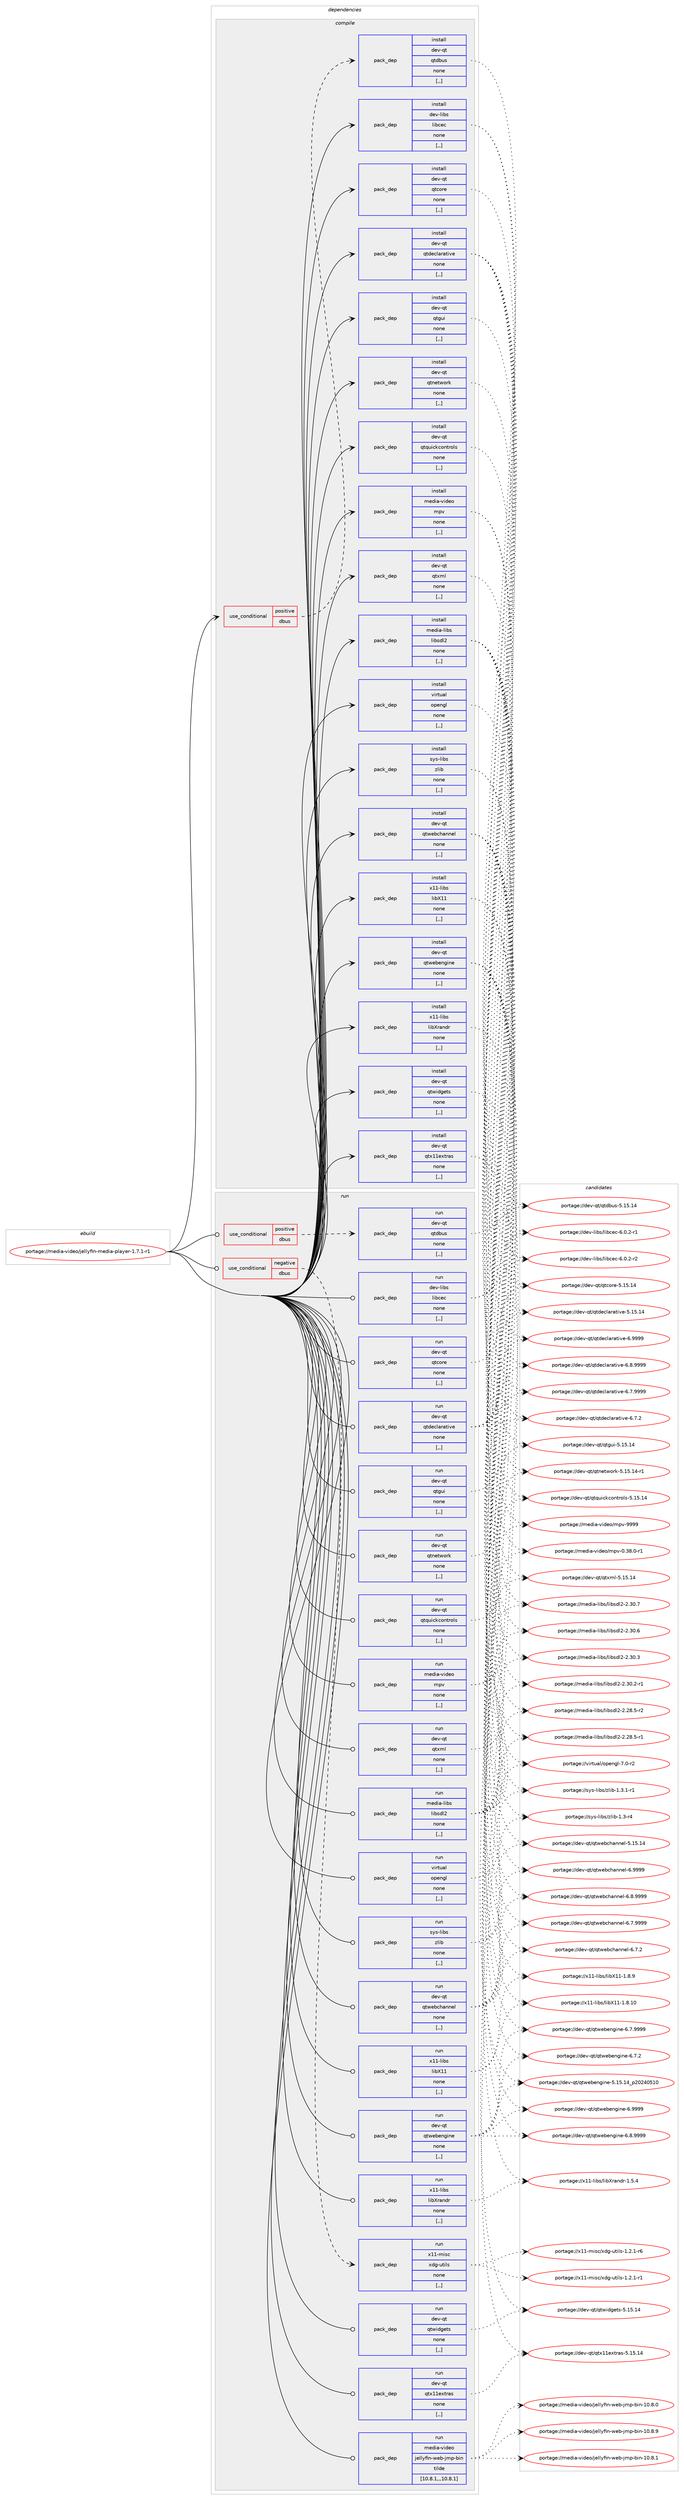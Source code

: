 digraph prolog {

# *************
# Graph options
# *************

newrank=true;
concentrate=true;
compound=true;
graph [rankdir=LR,fontname=Helvetica,fontsize=10,ranksep=1.5];#, ranksep=2.5, nodesep=0.2];
edge  [arrowhead=vee];
node  [fontname=Helvetica,fontsize=10];

# **********
# The ebuild
# **********

subgraph cluster_leftcol {
color=gray;
label=<<i>ebuild</i>>;
id [label="portage://media-video/jellyfin-media-player-1.7.1-r1", color=red, width=4, href="../media-video/jellyfin-media-player-1.7.1-r1.svg"];
}

# ****************
# The dependencies
# ****************

subgraph cluster_midcol {
color=gray;
label=<<i>dependencies</i>>;
subgraph cluster_compile {
fillcolor="#eeeeee";
style=filled;
label=<<i>compile</i>>;
subgraph cond218403 {
dependency840970 [label=<<TABLE BORDER="0" CELLBORDER="1" CELLSPACING="0" CELLPADDING="4"><TR><TD ROWSPAN="3" CELLPADDING="10">use_conditional</TD></TR><TR><TD>positive</TD></TR><TR><TD>dbus</TD></TR></TABLE>>, shape=none, color=red];
subgraph pack616288 {
dependency840971 [label=<<TABLE BORDER="0" CELLBORDER="1" CELLSPACING="0" CELLPADDING="4" WIDTH="220"><TR><TD ROWSPAN="6" CELLPADDING="30">pack_dep</TD></TR><TR><TD WIDTH="110">install</TD></TR><TR><TD>dev-qt</TD></TR><TR><TD>qtdbus</TD></TR><TR><TD>none</TD></TR><TR><TD>[,,]</TD></TR></TABLE>>, shape=none, color=blue];
}
dependency840970:e -> dependency840971:w [weight=20,style="dashed",arrowhead="vee"];
}
id:e -> dependency840970:w [weight=20,style="solid",arrowhead="vee"];
subgraph pack616289 {
dependency840972 [label=<<TABLE BORDER="0" CELLBORDER="1" CELLSPACING="0" CELLPADDING="4" WIDTH="220"><TR><TD ROWSPAN="6" CELLPADDING="30">pack_dep</TD></TR><TR><TD WIDTH="110">install</TD></TR><TR><TD>dev-libs</TD></TR><TR><TD>libcec</TD></TR><TR><TD>none</TD></TR><TR><TD>[,,]</TD></TR></TABLE>>, shape=none, color=blue];
}
id:e -> dependency840972:w [weight=20,style="solid",arrowhead="vee"];
subgraph pack616290 {
dependency840973 [label=<<TABLE BORDER="0" CELLBORDER="1" CELLSPACING="0" CELLPADDING="4" WIDTH="220"><TR><TD ROWSPAN="6" CELLPADDING="30">pack_dep</TD></TR><TR><TD WIDTH="110">install</TD></TR><TR><TD>dev-qt</TD></TR><TR><TD>qtcore</TD></TR><TR><TD>none</TD></TR><TR><TD>[,,]</TD></TR></TABLE>>, shape=none, color=blue];
}
id:e -> dependency840973:w [weight=20,style="solid",arrowhead="vee"];
subgraph pack616291 {
dependency840974 [label=<<TABLE BORDER="0" CELLBORDER="1" CELLSPACING="0" CELLPADDING="4" WIDTH="220"><TR><TD ROWSPAN="6" CELLPADDING="30">pack_dep</TD></TR><TR><TD WIDTH="110">install</TD></TR><TR><TD>dev-qt</TD></TR><TR><TD>qtdeclarative</TD></TR><TR><TD>none</TD></TR><TR><TD>[,,]</TD></TR></TABLE>>, shape=none, color=blue];
}
id:e -> dependency840974:w [weight=20,style="solid",arrowhead="vee"];
subgraph pack616292 {
dependency840975 [label=<<TABLE BORDER="0" CELLBORDER="1" CELLSPACING="0" CELLPADDING="4" WIDTH="220"><TR><TD ROWSPAN="6" CELLPADDING="30">pack_dep</TD></TR><TR><TD WIDTH="110">install</TD></TR><TR><TD>dev-qt</TD></TR><TR><TD>qtgui</TD></TR><TR><TD>none</TD></TR><TR><TD>[,,]</TD></TR></TABLE>>, shape=none, color=blue];
}
id:e -> dependency840975:w [weight=20,style="solid",arrowhead="vee"];
subgraph pack616293 {
dependency840976 [label=<<TABLE BORDER="0" CELLBORDER="1" CELLSPACING="0" CELLPADDING="4" WIDTH="220"><TR><TD ROWSPAN="6" CELLPADDING="30">pack_dep</TD></TR><TR><TD WIDTH="110">install</TD></TR><TR><TD>dev-qt</TD></TR><TR><TD>qtnetwork</TD></TR><TR><TD>none</TD></TR><TR><TD>[,,]</TD></TR></TABLE>>, shape=none, color=blue];
}
id:e -> dependency840976:w [weight=20,style="solid",arrowhead="vee"];
subgraph pack616294 {
dependency840977 [label=<<TABLE BORDER="0" CELLBORDER="1" CELLSPACING="0" CELLPADDING="4" WIDTH="220"><TR><TD ROWSPAN="6" CELLPADDING="30">pack_dep</TD></TR><TR><TD WIDTH="110">install</TD></TR><TR><TD>dev-qt</TD></TR><TR><TD>qtquickcontrols</TD></TR><TR><TD>none</TD></TR><TR><TD>[,,]</TD></TR></TABLE>>, shape=none, color=blue];
}
id:e -> dependency840977:w [weight=20,style="solid",arrowhead="vee"];
subgraph pack616295 {
dependency840978 [label=<<TABLE BORDER="0" CELLBORDER="1" CELLSPACING="0" CELLPADDING="4" WIDTH="220"><TR><TD ROWSPAN="6" CELLPADDING="30">pack_dep</TD></TR><TR><TD WIDTH="110">install</TD></TR><TR><TD>dev-qt</TD></TR><TR><TD>qtwebchannel</TD></TR><TR><TD>none</TD></TR><TR><TD>[,,]</TD></TR></TABLE>>, shape=none, color=blue];
}
id:e -> dependency840978:w [weight=20,style="solid",arrowhead="vee"];
subgraph pack616296 {
dependency840979 [label=<<TABLE BORDER="0" CELLBORDER="1" CELLSPACING="0" CELLPADDING="4" WIDTH="220"><TR><TD ROWSPAN="6" CELLPADDING="30">pack_dep</TD></TR><TR><TD WIDTH="110">install</TD></TR><TR><TD>dev-qt</TD></TR><TR><TD>qtwebengine</TD></TR><TR><TD>none</TD></TR><TR><TD>[,,]</TD></TR></TABLE>>, shape=none, color=blue];
}
id:e -> dependency840979:w [weight=20,style="solid",arrowhead="vee"];
subgraph pack616297 {
dependency840980 [label=<<TABLE BORDER="0" CELLBORDER="1" CELLSPACING="0" CELLPADDING="4" WIDTH="220"><TR><TD ROWSPAN="6" CELLPADDING="30">pack_dep</TD></TR><TR><TD WIDTH="110">install</TD></TR><TR><TD>dev-qt</TD></TR><TR><TD>qtwidgets</TD></TR><TR><TD>none</TD></TR><TR><TD>[,,]</TD></TR></TABLE>>, shape=none, color=blue];
}
id:e -> dependency840980:w [weight=20,style="solid",arrowhead="vee"];
subgraph pack616298 {
dependency840981 [label=<<TABLE BORDER="0" CELLBORDER="1" CELLSPACING="0" CELLPADDING="4" WIDTH="220"><TR><TD ROWSPAN="6" CELLPADDING="30">pack_dep</TD></TR><TR><TD WIDTH="110">install</TD></TR><TR><TD>dev-qt</TD></TR><TR><TD>qtx11extras</TD></TR><TR><TD>none</TD></TR><TR><TD>[,,]</TD></TR></TABLE>>, shape=none, color=blue];
}
id:e -> dependency840981:w [weight=20,style="solid",arrowhead="vee"];
subgraph pack616299 {
dependency840982 [label=<<TABLE BORDER="0" CELLBORDER="1" CELLSPACING="0" CELLPADDING="4" WIDTH="220"><TR><TD ROWSPAN="6" CELLPADDING="30">pack_dep</TD></TR><TR><TD WIDTH="110">install</TD></TR><TR><TD>dev-qt</TD></TR><TR><TD>qtxml</TD></TR><TR><TD>none</TD></TR><TR><TD>[,,]</TD></TR></TABLE>>, shape=none, color=blue];
}
id:e -> dependency840982:w [weight=20,style="solid",arrowhead="vee"];
subgraph pack616300 {
dependency840983 [label=<<TABLE BORDER="0" CELLBORDER="1" CELLSPACING="0" CELLPADDING="4" WIDTH="220"><TR><TD ROWSPAN="6" CELLPADDING="30">pack_dep</TD></TR><TR><TD WIDTH="110">install</TD></TR><TR><TD>media-libs</TD></TR><TR><TD>libsdl2</TD></TR><TR><TD>none</TD></TR><TR><TD>[,,]</TD></TR></TABLE>>, shape=none, color=blue];
}
id:e -> dependency840983:w [weight=20,style="solid",arrowhead="vee"];
subgraph pack616301 {
dependency840984 [label=<<TABLE BORDER="0" CELLBORDER="1" CELLSPACING="0" CELLPADDING="4" WIDTH="220"><TR><TD ROWSPAN="6" CELLPADDING="30">pack_dep</TD></TR><TR><TD WIDTH="110">install</TD></TR><TR><TD>media-video</TD></TR><TR><TD>mpv</TD></TR><TR><TD>none</TD></TR><TR><TD>[,,]</TD></TR></TABLE>>, shape=none, color=blue];
}
id:e -> dependency840984:w [weight=20,style="solid",arrowhead="vee"];
subgraph pack616302 {
dependency840985 [label=<<TABLE BORDER="0" CELLBORDER="1" CELLSPACING="0" CELLPADDING="4" WIDTH="220"><TR><TD ROWSPAN="6" CELLPADDING="30">pack_dep</TD></TR><TR><TD WIDTH="110">install</TD></TR><TR><TD>sys-libs</TD></TR><TR><TD>zlib</TD></TR><TR><TD>none</TD></TR><TR><TD>[,,]</TD></TR></TABLE>>, shape=none, color=blue];
}
id:e -> dependency840985:w [weight=20,style="solid",arrowhead="vee"];
subgraph pack616303 {
dependency840986 [label=<<TABLE BORDER="0" CELLBORDER="1" CELLSPACING="0" CELLPADDING="4" WIDTH="220"><TR><TD ROWSPAN="6" CELLPADDING="30">pack_dep</TD></TR><TR><TD WIDTH="110">install</TD></TR><TR><TD>virtual</TD></TR><TR><TD>opengl</TD></TR><TR><TD>none</TD></TR><TR><TD>[,,]</TD></TR></TABLE>>, shape=none, color=blue];
}
id:e -> dependency840986:w [weight=20,style="solid",arrowhead="vee"];
subgraph pack616304 {
dependency840987 [label=<<TABLE BORDER="0" CELLBORDER="1" CELLSPACING="0" CELLPADDING="4" WIDTH="220"><TR><TD ROWSPAN="6" CELLPADDING="30">pack_dep</TD></TR><TR><TD WIDTH="110">install</TD></TR><TR><TD>x11-libs</TD></TR><TR><TD>libX11</TD></TR><TR><TD>none</TD></TR><TR><TD>[,,]</TD></TR></TABLE>>, shape=none, color=blue];
}
id:e -> dependency840987:w [weight=20,style="solid",arrowhead="vee"];
subgraph pack616305 {
dependency840988 [label=<<TABLE BORDER="0" CELLBORDER="1" CELLSPACING="0" CELLPADDING="4" WIDTH="220"><TR><TD ROWSPAN="6" CELLPADDING="30">pack_dep</TD></TR><TR><TD WIDTH="110">install</TD></TR><TR><TD>x11-libs</TD></TR><TR><TD>libXrandr</TD></TR><TR><TD>none</TD></TR><TR><TD>[,,]</TD></TR></TABLE>>, shape=none, color=blue];
}
id:e -> dependency840988:w [weight=20,style="solid",arrowhead="vee"];
}
subgraph cluster_compileandrun {
fillcolor="#eeeeee";
style=filled;
label=<<i>compile and run</i>>;
}
subgraph cluster_run {
fillcolor="#eeeeee";
style=filled;
label=<<i>run</i>>;
subgraph cond218404 {
dependency840989 [label=<<TABLE BORDER="0" CELLBORDER="1" CELLSPACING="0" CELLPADDING="4"><TR><TD ROWSPAN="3" CELLPADDING="10">use_conditional</TD></TR><TR><TD>negative</TD></TR><TR><TD>dbus</TD></TR></TABLE>>, shape=none, color=red];
subgraph pack616306 {
dependency840990 [label=<<TABLE BORDER="0" CELLBORDER="1" CELLSPACING="0" CELLPADDING="4" WIDTH="220"><TR><TD ROWSPAN="6" CELLPADDING="30">pack_dep</TD></TR><TR><TD WIDTH="110">run</TD></TR><TR><TD>x11-misc</TD></TR><TR><TD>xdg-utils</TD></TR><TR><TD>none</TD></TR><TR><TD>[,,]</TD></TR></TABLE>>, shape=none, color=blue];
}
dependency840989:e -> dependency840990:w [weight=20,style="dashed",arrowhead="vee"];
}
id:e -> dependency840989:w [weight=20,style="solid",arrowhead="odot"];
subgraph cond218405 {
dependency840991 [label=<<TABLE BORDER="0" CELLBORDER="1" CELLSPACING="0" CELLPADDING="4"><TR><TD ROWSPAN="3" CELLPADDING="10">use_conditional</TD></TR><TR><TD>positive</TD></TR><TR><TD>dbus</TD></TR></TABLE>>, shape=none, color=red];
subgraph pack616307 {
dependency840992 [label=<<TABLE BORDER="0" CELLBORDER="1" CELLSPACING="0" CELLPADDING="4" WIDTH="220"><TR><TD ROWSPAN="6" CELLPADDING="30">pack_dep</TD></TR><TR><TD WIDTH="110">run</TD></TR><TR><TD>dev-qt</TD></TR><TR><TD>qtdbus</TD></TR><TR><TD>none</TD></TR><TR><TD>[,,]</TD></TR></TABLE>>, shape=none, color=blue];
}
dependency840991:e -> dependency840992:w [weight=20,style="dashed",arrowhead="vee"];
}
id:e -> dependency840991:w [weight=20,style="solid",arrowhead="odot"];
subgraph pack616308 {
dependency840993 [label=<<TABLE BORDER="0" CELLBORDER="1" CELLSPACING="0" CELLPADDING="4" WIDTH="220"><TR><TD ROWSPAN="6" CELLPADDING="30">pack_dep</TD></TR><TR><TD WIDTH="110">run</TD></TR><TR><TD>dev-libs</TD></TR><TR><TD>libcec</TD></TR><TR><TD>none</TD></TR><TR><TD>[,,]</TD></TR></TABLE>>, shape=none, color=blue];
}
id:e -> dependency840993:w [weight=20,style="solid",arrowhead="odot"];
subgraph pack616309 {
dependency840994 [label=<<TABLE BORDER="0" CELLBORDER="1" CELLSPACING="0" CELLPADDING="4" WIDTH="220"><TR><TD ROWSPAN="6" CELLPADDING="30">pack_dep</TD></TR><TR><TD WIDTH="110">run</TD></TR><TR><TD>dev-qt</TD></TR><TR><TD>qtcore</TD></TR><TR><TD>none</TD></TR><TR><TD>[,,]</TD></TR></TABLE>>, shape=none, color=blue];
}
id:e -> dependency840994:w [weight=20,style="solid",arrowhead="odot"];
subgraph pack616310 {
dependency840995 [label=<<TABLE BORDER="0" CELLBORDER="1" CELLSPACING="0" CELLPADDING="4" WIDTH="220"><TR><TD ROWSPAN="6" CELLPADDING="30">pack_dep</TD></TR><TR><TD WIDTH="110">run</TD></TR><TR><TD>dev-qt</TD></TR><TR><TD>qtdeclarative</TD></TR><TR><TD>none</TD></TR><TR><TD>[,,]</TD></TR></TABLE>>, shape=none, color=blue];
}
id:e -> dependency840995:w [weight=20,style="solid",arrowhead="odot"];
subgraph pack616311 {
dependency840996 [label=<<TABLE BORDER="0" CELLBORDER="1" CELLSPACING="0" CELLPADDING="4" WIDTH="220"><TR><TD ROWSPAN="6" CELLPADDING="30">pack_dep</TD></TR><TR><TD WIDTH="110">run</TD></TR><TR><TD>dev-qt</TD></TR><TR><TD>qtgui</TD></TR><TR><TD>none</TD></TR><TR><TD>[,,]</TD></TR></TABLE>>, shape=none, color=blue];
}
id:e -> dependency840996:w [weight=20,style="solid",arrowhead="odot"];
subgraph pack616312 {
dependency840997 [label=<<TABLE BORDER="0" CELLBORDER="1" CELLSPACING="0" CELLPADDING="4" WIDTH="220"><TR><TD ROWSPAN="6" CELLPADDING="30">pack_dep</TD></TR><TR><TD WIDTH="110">run</TD></TR><TR><TD>dev-qt</TD></TR><TR><TD>qtnetwork</TD></TR><TR><TD>none</TD></TR><TR><TD>[,,]</TD></TR></TABLE>>, shape=none, color=blue];
}
id:e -> dependency840997:w [weight=20,style="solid",arrowhead="odot"];
subgraph pack616313 {
dependency840998 [label=<<TABLE BORDER="0" CELLBORDER="1" CELLSPACING="0" CELLPADDING="4" WIDTH="220"><TR><TD ROWSPAN="6" CELLPADDING="30">pack_dep</TD></TR><TR><TD WIDTH="110">run</TD></TR><TR><TD>dev-qt</TD></TR><TR><TD>qtquickcontrols</TD></TR><TR><TD>none</TD></TR><TR><TD>[,,]</TD></TR></TABLE>>, shape=none, color=blue];
}
id:e -> dependency840998:w [weight=20,style="solid",arrowhead="odot"];
subgraph pack616314 {
dependency840999 [label=<<TABLE BORDER="0" CELLBORDER="1" CELLSPACING="0" CELLPADDING="4" WIDTH="220"><TR><TD ROWSPAN="6" CELLPADDING="30">pack_dep</TD></TR><TR><TD WIDTH="110">run</TD></TR><TR><TD>dev-qt</TD></TR><TR><TD>qtwebchannel</TD></TR><TR><TD>none</TD></TR><TR><TD>[,,]</TD></TR></TABLE>>, shape=none, color=blue];
}
id:e -> dependency840999:w [weight=20,style="solid",arrowhead="odot"];
subgraph pack616315 {
dependency841000 [label=<<TABLE BORDER="0" CELLBORDER="1" CELLSPACING="0" CELLPADDING="4" WIDTH="220"><TR><TD ROWSPAN="6" CELLPADDING="30">pack_dep</TD></TR><TR><TD WIDTH="110">run</TD></TR><TR><TD>dev-qt</TD></TR><TR><TD>qtwebengine</TD></TR><TR><TD>none</TD></TR><TR><TD>[,,]</TD></TR></TABLE>>, shape=none, color=blue];
}
id:e -> dependency841000:w [weight=20,style="solid",arrowhead="odot"];
subgraph pack616316 {
dependency841001 [label=<<TABLE BORDER="0" CELLBORDER="1" CELLSPACING="0" CELLPADDING="4" WIDTH="220"><TR><TD ROWSPAN="6" CELLPADDING="30">pack_dep</TD></TR><TR><TD WIDTH="110">run</TD></TR><TR><TD>dev-qt</TD></TR><TR><TD>qtwidgets</TD></TR><TR><TD>none</TD></TR><TR><TD>[,,]</TD></TR></TABLE>>, shape=none, color=blue];
}
id:e -> dependency841001:w [weight=20,style="solid",arrowhead="odot"];
subgraph pack616317 {
dependency841002 [label=<<TABLE BORDER="0" CELLBORDER="1" CELLSPACING="0" CELLPADDING="4" WIDTH="220"><TR><TD ROWSPAN="6" CELLPADDING="30">pack_dep</TD></TR><TR><TD WIDTH="110">run</TD></TR><TR><TD>dev-qt</TD></TR><TR><TD>qtx11extras</TD></TR><TR><TD>none</TD></TR><TR><TD>[,,]</TD></TR></TABLE>>, shape=none, color=blue];
}
id:e -> dependency841002:w [weight=20,style="solid",arrowhead="odot"];
subgraph pack616318 {
dependency841003 [label=<<TABLE BORDER="0" CELLBORDER="1" CELLSPACING="0" CELLPADDING="4" WIDTH="220"><TR><TD ROWSPAN="6" CELLPADDING="30">pack_dep</TD></TR><TR><TD WIDTH="110">run</TD></TR><TR><TD>dev-qt</TD></TR><TR><TD>qtxml</TD></TR><TR><TD>none</TD></TR><TR><TD>[,,]</TD></TR></TABLE>>, shape=none, color=blue];
}
id:e -> dependency841003:w [weight=20,style="solid",arrowhead="odot"];
subgraph pack616319 {
dependency841004 [label=<<TABLE BORDER="0" CELLBORDER="1" CELLSPACING="0" CELLPADDING="4" WIDTH="220"><TR><TD ROWSPAN="6" CELLPADDING="30">pack_dep</TD></TR><TR><TD WIDTH="110">run</TD></TR><TR><TD>media-libs</TD></TR><TR><TD>libsdl2</TD></TR><TR><TD>none</TD></TR><TR><TD>[,,]</TD></TR></TABLE>>, shape=none, color=blue];
}
id:e -> dependency841004:w [weight=20,style="solid",arrowhead="odot"];
subgraph pack616320 {
dependency841005 [label=<<TABLE BORDER="0" CELLBORDER="1" CELLSPACING="0" CELLPADDING="4" WIDTH="220"><TR><TD ROWSPAN="6" CELLPADDING="30">pack_dep</TD></TR><TR><TD WIDTH="110">run</TD></TR><TR><TD>media-video</TD></TR><TR><TD>jellyfin-web-jmp-bin</TD></TR><TR><TD>tilde</TD></TR><TR><TD>[10.8.1,,,10.8.1]</TD></TR></TABLE>>, shape=none, color=blue];
}
id:e -> dependency841005:w [weight=20,style="solid",arrowhead="odot"];
subgraph pack616321 {
dependency841006 [label=<<TABLE BORDER="0" CELLBORDER="1" CELLSPACING="0" CELLPADDING="4" WIDTH="220"><TR><TD ROWSPAN="6" CELLPADDING="30">pack_dep</TD></TR><TR><TD WIDTH="110">run</TD></TR><TR><TD>media-video</TD></TR><TR><TD>mpv</TD></TR><TR><TD>none</TD></TR><TR><TD>[,,]</TD></TR></TABLE>>, shape=none, color=blue];
}
id:e -> dependency841006:w [weight=20,style="solid",arrowhead="odot"];
subgraph pack616322 {
dependency841007 [label=<<TABLE BORDER="0" CELLBORDER="1" CELLSPACING="0" CELLPADDING="4" WIDTH="220"><TR><TD ROWSPAN="6" CELLPADDING="30">pack_dep</TD></TR><TR><TD WIDTH="110">run</TD></TR><TR><TD>sys-libs</TD></TR><TR><TD>zlib</TD></TR><TR><TD>none</TD></TR><TR><TD>[,,]</TD></TR></TABLE>>, shape=none, color=blue];
}
id:e -> dependency841007:w [weight=20,style="solid",arrowhead="odot"];
subgraph pack616323 {
dependency841008 [label=<<TABLE BORDER="0" CELLBORDER="1" CELLSPACING="0" CELLPADDING="4" WIDTH="220"><TR><TD ROWSPAN="6" CELLPADDING="30">pack_dep</TD></TR><TR><TD WIDTH="110">run</TD></TR><TR><TD>virtual</TD></TR><TR><TD>opengl</TD></TR><TR><TD>none</TD></TR><TR><TD>[,,]</TD></TR></TABLE>>, shape=none, color=blue];
}
id:e -> dependency841008:w [weight=20,style="solid",arrowhead="odot"];
subgraph pack616324 {
dependency841009 [label=<<TABLE BORDER="0" CELLBORDER="1" CELLSPACING="0" CELLPADDING="4" WIDTH="220"><TR><TD ROWSPAN="6" CELLPADDING="30">pack_dep</TD></TR><TR><TD WIDTH="110">run</TD></TR><TR><TD>x11-libs</TD></TR><TR><TD>libX11</TD></TR><TR><TD>none</TD></TR><TR><TD>[,,]</TD></TR></TABLE>>, shape=none, color=blue];
}
id:e -> dependency841009:w [weight=20,style="solid",arrowhead="odot"];
subgraph pack616325 {
dependency841010 [label=<<TABLE BORDER="0" CELLBORDER="1" CELLSPACING="0" CELLPADDING="4" WIDTH="220"><TR><TD ROWSPAN="6" CELLPADDING="30">pack_dep</TD></TR><TR><TD WIDTH="110">run</TD></TR><TR><TD>x11-libs</TD></TR><TR><TD>libXrandr</TD></TR><TR><TD>none</TD></TR><TR><TD>[,,]</TD></TR></TABLE>>, shape=none, color=blue];
}
id:e -> dependency841010:w [weight=20,style="solid",arrowhead="odot"];
}
}

# **************
# The candidates
# **************

subgraph cluster_choices {
rank=same;
color=gray;
label=<<i>candidates</i>>;

subgraph choice616288 {
color=black;
nodesep=1;
choice1001011184511311647113116100981171154553464953464952 [label="portage://dev-qt/qtdbus-5.15.14", color=red, width=4,href="../dev-qt/qtdbus-5.15.14.svg"];
dependency840971:e -> choice1001011184511311647113116100981171154553464953464952:w [style=dotted,weight="100"];
}
subgraph choice616289 {
color=black;
nodesep=1;
choice1001011184510810598115471081059899101994554464846504511450 [label="portage://dev-libs/libcec-6.0.2-r2", color=red, width=4,href="../dev-libs/libcec-6.0.2-r2.svg"];
choice1001011184510810598115471081059899101994554464846504511449 [label="portage://dev-libs/libcec-6.0.2-r1", color=red, width=4,href="../dev-libs/libcec-6.0.2-r1.svg"];
dependency840972:e -> choice1001011184510810598115471081059899101994554464846504511450:w [style=dotted,weight="100"];
dependency840972:e -> choice1001011184510810598115471081059899101994554464846504511449:w [style=dotted,weight="100"];
}
subgraph choice616290 {
color=black;
nodesep=1;
choice1001011184511311647113116991111141014553464953464952 [label="portage://dev-qt/qtcore-5.15.14", color=red, width=4,href="../dev-qt/qtcore-5.15.14.svg"];
dependency840973:e -> choice1001011184511311647113116991111141014553464953464952:w [style=dotted,weight="100"];
}
subgraph choice616291 {
color=black;
nodesep=1;
choice100101118451131164711311610010199108971149711610511810145544657575757 [label="portage://dev-qt/qtdeclarative-6.9999", color=red, width=4,href="../dev-qt/qtdeclarative-6.9999.svg"];
choice1001011184511311647113116100101991089711497116105118101455446564657575757 [label="portage://dev-qt/qtdeclarative-6.8.9999", color=red, width=4,href="../dev-qt/qtdeclarative-6.8.9999.svg"];
choice1001011184511311647113116100101991089711497116105118101455446554657575757 [label="portage://dev-qt/qtdeclarative-6.7.9999", color=red, width=4,href="../dev-qt/qtdeclarative-6.7.9999.svg"];
choice1001011184511311647113116100101991089711497116105118101455446554650 [label="portage://dev-qt/qtdeclarative-6.7.2", color=red, width=4,href="../dev-qt/qtdeclarative-6.7.2.svg"];
choice10010111845113116471131161001019910897114971161051181014553464953464952 [label="portage://dev-qt/qtdeclarative-5.15.14", color=red, width=4,href="../dev-qt/qtdeclarative-5.15.14.svg"];
dependency840974:e -> choice100101118451131164711311610010199108971149711610511810145544657575757:w [style=dotted,weight="100"];
dependency840974:e -> choice1001011184511311647113116100101991089711497116105118101455446564657575757:w [style=dotted,weight="100"];
dependency840974:e -> choice1001011184511311647113116100101991089711497116105118101455446554657575757:w [style=dotted,weight="100"];
dependency840974:e -> choice1001011184511311647113116100101991089711497116105118101455446554650:w [style=dotted,weight="100"];
dependency840974:e -> choice10010111845113116471131161001019910897114971161051181014553464953464952:w [style=dotted,weight="100"];
}
subgraph choice616292 {
color=black;
nodesep=1;
choice10010111845113116471131161031171054553464953464952 [label="portage://dev-qt/qtgui-5.15.14", color=red, width=4,href="../dev-qt/qtgui-5.15.14.svg"];
dependency840975:e -> choice10010111845113116471131161031171054553464953464952:w [style=dotted,weight="100"];
}
subgraph choice616293 {
color=black;
nodesep=1;
choice100101118451131164711311611010111611911111410745534649534649524511449 [label="portage://dev-qt/qtnetwork-5.15.14-r1", color=red, width=4,href="../dev-qt/qtnetwork-5.15.14-r1.svg"];
dependency840976:e -> choice100101118451131164711311611010111611911111410745534649534649524511449:w [style=dotted,weight="100"];
}
subgraph choice616294 {
color=black;
nodesep=1;
choice100101118451131164711311611311710599107991111101161141111081154553464953464952 [label="portage://dev-qt/qtquickcontrols-5.15.14", color=red, width=4,href="../dev-qt/qtquickcontrols-5.15.14.svg"];
dependency840977:e -> choice100101118451131164711311611311710599107991111101161141111081154553464953464952:w [style=dotted,weight="100"];
}
subgraph choice616295 {
color=black;
nodesep=1;
choice100101118451131164711311611910198991049711011010110845544657575757 [label="portage://dev-qt/qtwebchannel-6.9999", color=red, width=4,href="../dev-qt/qtwebchannel-6.9999.svg"];
choice1001011184511311647113116119101989910497110110101108455446564657575757 [label="portage://dev-qt/qtwebchannel-6.8.9999", color=red, width=4,href="../dev-qt/qtwebchannel-6.8.9999.svg"];
choice1001011184511311647113116119101989910497110110101108455446554657575757 [label="portage://dev-qt/qtwebchannel-6.7.9999", color=red, width=4,href="../dev-qt/qtwebchannel-6.7.9999.svg"];
choice1001011184511311647113116119101989910497110110101108455446554650 [label="portage://dev-qt/qtwebchannel-6.7.2", color=red, width=4,href="../dev-qt/qtwebchannel-6.7.2.svg"];
choice10010111845113116471131161191019899104971101101011084553464953464952 [label="portage://dev-qt/qtwebchannel-5.15.14", color=red, width=4,href="../dev-qt/qtwebchannel-5.15.14.svg"];
dependency840978:e -> choice100101118451131164711311611910198991049711011010110845544657575757:w [style=dotted,weight="100"];
dependency840978:e -> choice1001011184511311647113116119101989910497110110101108455446564657575757:w [style=dotted,weight="100"];
dependency840978:e -> choice1001011184511311647113116119101989910497110110101108455446554657575757:w [style=dotted,weight="100"];
dependency840978:e -> choice1001011184511311647113116119101989910497110110101108455446554650:w [style=dotted,weight="100"];
dependency840978:e -> choice10010111845113116471131161191019899104971101101011084553464953464952:w [style=dotted,weight="100"];
}
subgraph choice616296 {
color=black;
nodesep=1;
choice10010111845113116471131161191019810111010310511010145544657575757 [label="portage://dev-qt/qtwebengine-6.9999", color=red, width=4,href="../dev-qt/qtwebengine-6.9999.svg"];
choice100101118451131164711311611910198101110103105110101455446564657575757 [label="portage://dev-qt/qtwebengine-6.8.9999", color=red, width=4,href="../dev-qt/qtwebengine-6.8.9999.svg"];
choice100101118451131164711311611910198101110103105110101455446554657575757 [label="portage://dev-qt/qtwebengine-6.7.9999", color=red, width=4,href="../dev-qt/qtwebengine-6.7.9999.svg"];
choice100101118451131164711311611910198101110103105110101455446554650 [label="portage://dev-qt/qtwebengine-6.7.2", color=red, width=4,href="../dev-qt/qtwebengine-6.7.2.svg"];
choice1001011184511311647113116119101981011101031051101014553464953464952951125048505248534948 [label="portage://dev-qt/qtwebengine-5.15.14_p20240510", color=red, width=4,href="../dev-qt/qtwebengine-5.15.14_p20240510.svg"];
dependency840979:e -> choice10010111845113116471131161191019810111010310511010145544657575757:w [style=dotted,weight="100"];
dependency840979:e -> choice100101118451131164711311611910198101110103105110101455446564657575757:w [style=dotted,weight="100"];
dependency840979:e -> choice100101118451131164711311611910198101110103105110101455446554657575757:w [style=dotted,weight="100"];
dependency840979:e -> choice100101118451131164711311611910198101110103105110101455446554650:w [style=dotted,weight="100"];
dependency840979:e -> choice1001011184511311647113116119101981011101031051101014553464953464952951125048505248534948:w [style=dotted,weight="100"];
}
subgraph choice616297 {
color=black;
nodesep=1;
choice10010111845113116471131161191051001031011161154553464953464952 [label="portage://dev-qt/qtwidgets-5.15.14", color=red, width=4,href="../dev-qt/qtwidgets-5.15.14.svg"];
dependency840980:e -> choice10010111845113116471131161191051001031011161154553464953464952:w [style=dotted,weight="100"];
}
subgraph choice616298 {
color=black;
nodesep=1;
choice10010111845113116471131161204949101120116114971154553464953464952 [label="portage://dev-qt/qtx11extras-5.15.14", color=red, width=4,href="../dev-qt/qtx11extras-5.15.14.svg"];
dependency840981:e -> choice10010111845113116471131161204949101120116114971154553464953464952:w [style=dotted,weight="100"];
}
subgraph choice616299 {
color=black;
nodesep=1;
choice10010111845113116471131161201091084553464953464952 [label="portage://dev-qt/qtxml-5.15.14", color=red, width=4,href="../dev-qt/qtxml-5.15.14.svg"];
dependency840982:e -> choice10010111845113116471131161201091084553464953464952:w [style=dotted,weight="100"];
}
subgraph choice616300 {
color=black;
nodesep=1;
choice10910110010597451081059811547108105981151001085045504651484655 [label="portage://media-libs/libsdl2-2.30.7", color=red, width=4,href="../media-libs/libsdl2-2.30.7.svg"];
choice10910110010597451081059811547108105981151001085045504651484654 [label="portage://media-libs/libsdl2-2.30.6", color=red, width=4,href="../media-libs/libsdl2-2.30.6.svg"];
choice10910110010597451081059811547108105981151001085045504651484651 [label="portage://media-libs/libsdl2-2.30.3", color=red, width=4,href="../media-libs/libsdl2-2.30.3.svg"];
choice109101100105974510810598115471081059811510010850455046514846504511449 [label="portage://media-libs/libsdl2-2.30.2-r1", color=red, width=4,href="../media-libs/libsdl2-2.30.2-r1.svg"];
choice109101100105974510810598115471081059811510010850455046505646534511450 [label="portage://media-libs/libsdl2-2.28.5-r2", color=red, width=4,href="../media-libs/libsdl2-2.28.5-r2.svg"];
choice109101100105974510810598115471081059811510010850455046505646534511449 [label="portage://media-libs/libsdl2-2.28.5-r1", color=red, width=4,href="../media-libs/libsdl2-2.28.5-r1.svg"];
dependency840983:e -> choice10910110010597451081059811547108105981151001085045504651484655:w [style=dotted,weight="100"];
dependency840983:e -> choice10910110010597451081059811547108105981151001085045504651484654:w [style=dotted,weight="100"];
dependency840983:e -> choice10910110010597451081059811547108105981151001085045504651484651:w [style=dotted,weight="100"];
dependency840983:e -> choice109101100105974510810598115471081059811510010850455046514846504511449:w [style=dotted,weight="100"];
dependency840983:e -> choice109101100105974510810598115471081059811510010850455046505646534511450:w [style=dotted,weight="100"];
dependency840983:e -> choice109101100105974510810598115471081059811510010850455046505646534511449:w [style=dotted,weight="100"];
}
subgraph choice616301 {
color=black;
nodesep=1;
choice1091011001059745118105100101111471091121184557575757 [label="portage://media-video/mpv-9999", color=red, width=4,href="../media-video/mpv-9999.svg"];
choice109101100105974511810510010111147109112118454846515646484511449 [label="portage://media-video/mpv-0.38.0-r1", color=red, width=4,href="../media-video/mpv-0.38.0-r1.svg"];
dependency840984:e -> choice1091011001059745118105100101111471091121184557575757:w [style=dotted,weight="100"];
dependency840984:e -> choice109101100105974511810510010111147109112118454846515646484511449:w [style=dotted,weight="100"];
}
subgraph choice616302 {
color=black;
nodesep=1;
choice115121115451081059811547122108105984549465146494511449 [label="portage://sys-libs/zlib-1.3.1-r1", color=red, width=4,href="../sys-libs/zlib-1.3.1-r1.svg"];
choice11512111545108105981154712210810598454946514511452 [label="portage://sys-libs/zlib-1.3-r4", color=red, width=4,href="../sys-libs/zlib-1.3-r4.svg"];
dependency840985:e -> choice115121115451081059811547122108105984549465146494511449:w [style=dotted,weight="100"];
dependency840985:e -> choice11512111545108105981154712210810598454946514511452:w [style=dotted,weight="100"];
}
subgraph choice616303 {
color=black;
nodesep=1;
choice1181051141161179710847111112101110103108455546484511450 [label="portage://virtual/opengl-7.0-r2", color=red, width=4,href="../virtual/opengl-7.0-r2.svg"];
dependency840986:e -> choice1181051141161179710847111112101110103108455546484511450:w [style=dotted,weight="100"];
}
subgraph choice616304 {
color=black;
nodesep=1;
choice12049494510810598115471081059888494945494656464948 [label="portage://x11-libs/libX11-1.8.10", color=red, width=4,href="../x11-libs/libX11-1.8.10.svg"];
choice120494945108105981154710810598884949454946564657 [label="portage://x11-libs/libX11-1.8.9", color=red, width=4,href="../x11-libs/libX11-1.8.9.svg"];
dependency840987:e -> choice12049494510810598115471081059888494945494656464948:w [style=dotted,weight="100"];
dependency840987:e -> choice120494945108105981154710810598884949454946564657:w [style=dotted,weight="100"];
}
subgraph choice616305 {
color=black;
nodesep=1;
choice1204949451081059811547108105988811497110100114454946534652 [label="portage://x11-libs/libXrandr-1.5.4", color=red, width=4,href="../x11-libs/libXrandr-1.5.4.svg"];
dependency840988:e -> choice1204949451081059811547108105988811497110100114454946534652:w [style=dotted,weight="100"];
}
subgraph choice616306 {
color=black;
nodesep=1;
choice1204949451091051159947120100103451171161051081154549465046494511454 [label="portage://x11-misc/xdg-utils-1.2.1-r6", color=red, width=4,href="../x11-misc/xdg-utils-1.2.1-r6.svg"];
choice1204949451091051159947120100103451171161051081154549465046494511449 [label="portage://x11-misc/xdg-utils-1.2.1-r1", color=red, width=4,href="../x11-misc/xdg-utils-1.2.1-r1.svg"];
dependency840990:e -> choice1204949451091051159947120100103451171161051081154549465046494511454:w [style=dotted,weight="100"];
dependency840990:e -> choice1204949451091051159947120100103451171161051081154549465046494511449:w [style=dotted,weight="100"];
}
subgraph choice616307 {
color=black;
nodesep=1;
choice1001011184511311647113116100981171154553464953464952 [label="portage://dev-qt/qtdbus-5.15.14", color=red, width=4,href="../dev-qt/qtdbus-5.15.14.svg"];
dependency840992:e -> choice1001011184511311647113116100981171154553464953464952:w [style=dotted,weight="100"];
}
subgraph choice616308 {
color=black;
nodesep=1;
choice1001011184510810598115471081059899101994554464846504511450 [label="portage://dev-libs/libcec-6.0.2-r2", color=red, width=4,href="../dev-libs/libcec-6.0.2-r2.svg"];
choice1001011184510810598115471081059899101994554464846504511449 [label="portage://dev-libs/libcec-6.0.2-r1", color=red, width=4,href="../dev-libs/libcec-6.0.2-r1.svg"];
dependency840993:e -> choice1001011184510810598115471081059899101994554464846504511450:w [style=dotted,weight="100"];
dependency840993:e -> choice1001011184510810598115471081059899101994554464846504511449:w [style=dotted,weight="100"];
}
subgraph choice616309 {
color=black;
nodesep=1;
choice1001011184511311647113116991111141014553464953464952 [label="portage://dev-qt/qtcore-5.15.14", color=red, width=4,href="../dev-qt/qtcore-5.15.14.svg"];
dependency840994:e -> choice1001011184511311647113116991111141014553464953464952:w [style=dotted,weight="100"];
}
subgraph choice616310 {
color=black;
nodesep=1;
choice100101118451131164711311610010199108971149711610511810145544657575757 [label="portage://dev-qt/qtdeclarative-6.9999", color=red, width=4,href="../dev-qt/qtdeclarative-6.9999.svg"];
choice1001011184511311647113116100101991089711497116105118101455446564657575757 [label="portage://dev-qt/qtdeclarative-6.8.9999", color=red, width=4,href="../dev-qt/qtdeclarative-6.8.9999.svg"];
choice1001011184511311647113116100101991089711497116105118101455446554657575757 [label="portage://dev-qt/qtdeclarative-6.7.9999", color=red, width=4,href="../dev-qt/qtdeclarative-6.7.9999.svg"];
choice1001011184511311647113116100101991089711497116105118101455446554650 [label="portage://dev-qt/qtdeclarative-6.7.2", color=red, width=4,href="../dev-qt/qtdeclarative-6.7.2.svg"];
choice10010111845113116471131161001019910897114971161051181014553464953464952 [label="portage://dev-qt/qtdeclarative-5.15.14", color=red, width=4,href="../dev-qt/qtdeclarative-5.15.14.svg"];
dependency840995:e -> choice100101118451131164711311610010199108971149711610511810145544657575757:w [style=dotted,weight="100"];
dependency840995:e -> choice1001011184511311647113116100101991089711497116105118101455446564657575757:w [style=dotted,weight="100"];
dependency840995:e -> choice1001011184511311647113116100101991089711497116105118101455446554657575757:w [style=dotted,weight="100"];
dependency840995:e -> choice1001011184511311647113116100101991089711497116105118101455446554650:w [style=dotted,weight="100"];
dependency840995:e -> choice10010111845113116471131161001019910897114971161051181014553464953464952:w [style=dotted,weight="100"];
}
subgraph choice616311 {
color=black;
nodesep=1;
choice10010111845113116471131161031171054553464953464952 [label="portage://dev-qt/qtgui-5.15.14", color=red, width=4,href="../dev-qt/qtgui-5.15.14.svg"];
dependency840996:e -> choice10010111845113116471131161031171054553464953464952:w [style=dotted,weight="100"];
}
subgraph choice616312 {
color=black;
nodesep=1;
choice100101118451131164711311611010111611911111410745534649534649524511449 [label="portage://dev-qt/qtnetwork-5.15.14-r1", color=red, width=4,href="../dev-qt/qtnetwork-5.15.14-r1.svg"];
dependency840997:e -> choice100101118451131164711311611010111611911111410745534649534649524511449:w [style=dotted,weight="100"];
}
subgraph choice616313 {
color=black;
nodesep=1;
choice100101118451131164711311611311710599107991111101161141111081154553464953464952 [label="portage://dev-qt/qtquickcontrols-5.15.14", color=red, width=4,href="../dev-qt/qtquickcontrols-5.15.14.svg"];
dependency840998:e -> choice100101118451131164711311611311710599107991111101161141111081154553464953464952:w [style=dotted,weight="100"];
}
subgraph choice616314 {
color=black;
nodesep=1;
choice100101118451131164711311611910198991049711011010110845544657575757 [label="portage://dev-qt/qtwebchannel-6.9999", color=red, width=4,href="../dev-qt/qtwebchannel-6.9999.svg"];
choice1001011184511311647113116119101989910497110110101108455446564657575757 [label="portage://dev-qt/qtwebchannel-6.8.9999", color=red, width=4,href="../dev-qt/qtwebchannel-6.8.9999.svg"];
choice1001011184511311647113116119101989910497110110101108455446554657575757 [label="portage://dev-qt/qtwebchannel-6.7.9999", color=red, width=4,href="../dev-qt/qtwebchannel-6.7.9999.svg"];
choice1001011184511311647113116119101989910497110110101108455446554650 [label="portage://dev-qt/qtwebchannel-6.7.2", color=red, width=4,href="../dev-qt/qtwebchannel-6.7.2.svg"];
choice10010111845113116471131161191019899104971101101011084553464953464952 [label="portage://dev-qt/qtwebchannel-5.15.14", color=red, width=4,href="../dev-qt/qtwebchannel-5.15.14.svg"];
dependency840999:e -> choice100101118451131164711311611910198991049711011010110845544657575757:w [style=dotted,weight="100"];
dependency840999:e -> choice1001011184511311647113116119101989910497110110101108455446564657575757:w [style=dotted,weight="100"];
dependency840999:e -> choice1001011184511311647113116119101989910497110110101108455446554657575757:w [style=dotted,weight="100"];
dependency840999:e -> choice1001011184511311647113116119101989910497110110101108455446554650:w [style=dotted,weight="100"];
dependency840999:e -> choice10010111845113116471131161191019899104971101101011084553464953464952:w [style=dotted,weight="100"];
}
subgraph choice616315 {
color=black;
nodesep=1;
choice10010111845113116471131161191019810111010310511010145544657575757 [label="portage://dev-qt/qtwebengine-6.9999", color=red, width=4,href="../dev-qt/qtwebengine-6.9999.svg"];
choice100101118451131164711311611910198101110103105110101455446564657575757 [label="portage://dev-qt/qtwebengine-6.8.9999", color=red, width=4,href="../dev-qt/qtwebengine-6.8.9999.svg"];
choice100101118451131164711311611910198101110103105110101455446554657575757 [label="portage://dev-qt/qtwebengine-6.7.9999", color=red, width=4,href="../dev-qt/qtwebengine-6.7.9999.svg"];
choice100101118451131164711311611910198101110103105110101455446554650 [label="portage://dev-qt/qtwebengine-6.7.2", color=red, width=4,href="../dev-qt/qtwebengine-6.7.2.svg"];
choice1001011184511311647113116119101981011101031051101014553464953464952951125048505248534948 [label="portage://dev-qt/qtwebengine-5.15.14_p20240510", color=red, width=4,href="../dev-qt/qtwebengine-5.15.14_p20240510.svg"];
dependency841000:e -> choice10010111845113116471131161191019810111010310511010145544657575757:w [style=dotted,weight="100"];
dependency841000:e -> choice100101118451131164711311611910198101110103105110101455446564657575757:w [style=dotted,weight="100"];
dependency841000:e -> choice100101118451131164711311611910198101110103105110101455446554657575757:w [style=dotted,weight="100"];
dependency841000:e -> choice100101118451131164711311611910198101110103105110101455446554650:w [style=dotted,weight="100"];
dependency841000:e -> choice1001011184511311647113116119101981011101031051101014553464953464952951125048505248534948:w [style=dotted,weight="100"];
}
subgraph choice616316 {
color=black;
nodesep=1;
choice10010111845113116471131161191051001031011161154553464953464952 [label="portage://dev-qt/qtwidgets-5.15.14", color=red, width=4,href="../dev-qt/qtwidgets-5.15.14.svg"];
dependency841001:e -> choice10010111845113116471131161191051001031011161154553464953464952:w [style=dotted,weight="100"];
}
subgraph choice616317 {
color=black;
nodesep=1;
choice10010111845113116471131161204949101120116114971154553464953464952 [label="portage://dev-qt/qtx11extras-5.15.14", color=red, width=4,href="../dev-qt/qtx11extras-5.15.14.svg"];
dependency841002:e -> choice10010111845113116471131161204949101120116114971154553464953464952:w [style=dotted,weight="100"];
}
subgraph choice616318 {
color=black;
nodesep=1;
choice10010111845113116471131161201091084553464953464952 [label="portage://dev-qt/qtxml-5.15.14", color=red, width=4,href="../dev-qt/qtxml-5.15.14.svg"];
dependency841003:e -> choice10010111845113116471131161201091084553464953464952:w [style=dotted,weight="100"];
}
subgraph choice616319 {
color=black;
nodesep=1;
choice10910110010597451081059811547108105981151001085045504651484655 [label="portage://media-libs/libsdl2-2.30.7", color=red, width=4,href="../media-libs/libsdl2-2.30.7.svg"];
choice10910110010597451081059811547108105981151001085045504651484654 [label="portage://media-libs/libsdl2-2.30.6", color=red, width=4,href="../media-libs/libsdl2-2.30.6.svg"];
choice10910110010597451081059811547108105981151001085045504651484651 [label="portage://media-libs/libsdl2-2.30.3", color=red, width=4,href="../media-libs/libsdl2-2.30.3.svg"];
choice109101100105974510810598115471081059811510010850455046514846504511449 [label="portage://media-libs/libsdl2-2.30.2-r1", color=red, width=4,href="../media-libs/libsdl2-2.30.2-r1.svg"];
choice109101100105974510810598115471081059811510010850455046505646534511450 [label="portage://media-libs/libsdl2-2.28.5-r2", color=red, width=4,href="../media-libs/libsdl2-2.28.5-r2.svg"];
choice109101100105974510810598115471081059811510010850455046505646534511449 [label="portage://media-libs/libsdl2-2.28.5-r1", color=red, width=4,href="../media-libs/libsdl2-2.28.5-r1.svg"];
dependency841004:e -> choice10910110010597451081059811547108105981151001085045504651484655:w [style=dotted,weight="100"];
dependency841004:e -> choice10910110010597451081059811547108105981151001085045504651484654:w [style=dotted,weight="100"];
dependency841004:e -> choice10910110010597451081059811547108105981151001085045504651484651:w [style=dotted,weight="100"];
dependency841004:e -> choice109101100105974510810598115471081059811510010850455046514846504511449:w [style=dotted,weight="100"];
dependency841004:e -> choice109101100105974510810598115471081059811510010850455046505646534511450:w [style=dotted,weight="100"];
dependency841004:e -> choice109101100105974510810598115471081059811510010850455046505646534511449:w [style=dotted,weight="100"];
}
subgraph choice616320 {
color=black;
nodesep=1;
choice109101100105974511810510010111147106101108108121102105110451191019845106109112459810511045494846564657 [label="portage://media-video/jellyfin-web-jmp-bin-10.8.9", color=red, width=4,href="../media-video/jellyfin-web-jmp-bin-10.8.9.svg"];
choice109101100105974511810510010111147106101108108121102105110451191019845106109112459810511045494846564649 [label="portage://media-video/jellyfin-web-jmp-bin-10.8.1", color=red, width=4,href="../media-video/jellyfin-web-jmp-bin-10.8.1.svg"];
choice109101100105974511810510010111147106101108108121102105110451191019845106109112459810511045494846564648 [label="portage://media-video/jellyfin-web-jmp-bin-10.8.0", color=red, width=4,href="../media-video/jellyfin-web-jmp-bin-10.8.0.svg"];
dependency841005:e -> choice109101100105974511810510010111147106101108108121102105110451191019845106109112459810511045494846564657:w [style=dotted,weight="100"];
dependency841005:e -> choice109101100105974511810510010111147106101108108121102105110451191019845106109112459810511045494846564649:w [style=dotted,weight="100"];
dependency841005:e -> choice109101100105974511810510010111147106101108108121102105110451191019845106109112459810511045494846564648:w [style=dotted,weight="100"];
}
subgraph choice616321 {
color=black;
nodesep=1;
choice1091011001059745118105100101111471091121184557575757 [label="portage://media-video/mpv-9999", color=red, width=4,href="../media-video/mpv-9999.svg"];
choice109101100105974511810510010111147109112118454846515646484511449 [label="portage://media-video/mpv-0.38.0-r1", color=red, width=4,href="../media-video/mpv-0.38.0-r1.svg"];
dependency841006:e -> choice1091011001059745118105100101111471091121184557575757:w [style=dotted,weight="100"];
dependency841006:e -> choice109101100105974511810510010111147109112118454846515646484511449:w [style=dotted,weight="100"];
}
subgraph choice616322 {
color=black;
nodesep=1;
choice115121115451081059811547122108105984549465146494511449 [label="portage://sys-libs/zlib-1.3.1-r1", color=red, width=4,href="../sys-libs/zlib-1.3.1-r1.svg"];
choice11512111545108105981154712210810598454946514511452 [label="portage://sys-libs/zlib-1.3-r4", color=red, width=4,href="../sys-libs/zlib-1.3-r4.svg"];
dependency841007:e -> choice115121115451081059811547122108105984549465146494511449:w [style=dotted,weight="100"];
dependency841007:e -> choice11512111545108105981154712210810598454946514511452:w [style=dotted,weight="100"];
}
subgraph choice616323 {
color=black;
nodesep=1;
choice1181051141161179710847111112101110103108455546484511450 [label="portage://virtual/opengl-7.0-r2", color=red, width=4,href="../virtual/opengl-7.0-r2.svg"];
dependency841008:e -> choice1181051141161179710847111112101110103108455546484511450:w [style=dotted,weight="100"];
}
subgraph choice616324 {
color=black;
nodesep=1;
choice12049494510810598115471081059888494945494656464948 [label="portage://x11-libs/libX11-1.8.10", color=red, width=4,href="../x11-libs/libX11-1.8.10.svg"];
choice120494945108105981154710810598884949454946564657 [label="portage://x11-libs/libX11-1.8.9", color=red, width=4,href="../x11-libs/libX11-1.8.9.svg"];
dependency841009:e -> choice12049494510810598115471081059888494945494656464948:w [style=dotted,weight="100"];
dependency841009:e -> choice120494945108105981154710810598884949454946564657:w [style=dotted,weight="100"];
}
subgraph choice616325 {
color=black;
nodesep=1;
choice1204949451081059811547108105988811497110100114454946534652 [label="portage://x11-libs/libXrandr-1.5.4", color=red, width=4,href="../x11-libs/libXrandr-1.5.4.svg"];
dependency841010:e -> choice1204949451081059811547108105988811497110100114454946534652:w [style=dotted,weight="100"];
}
}

}
